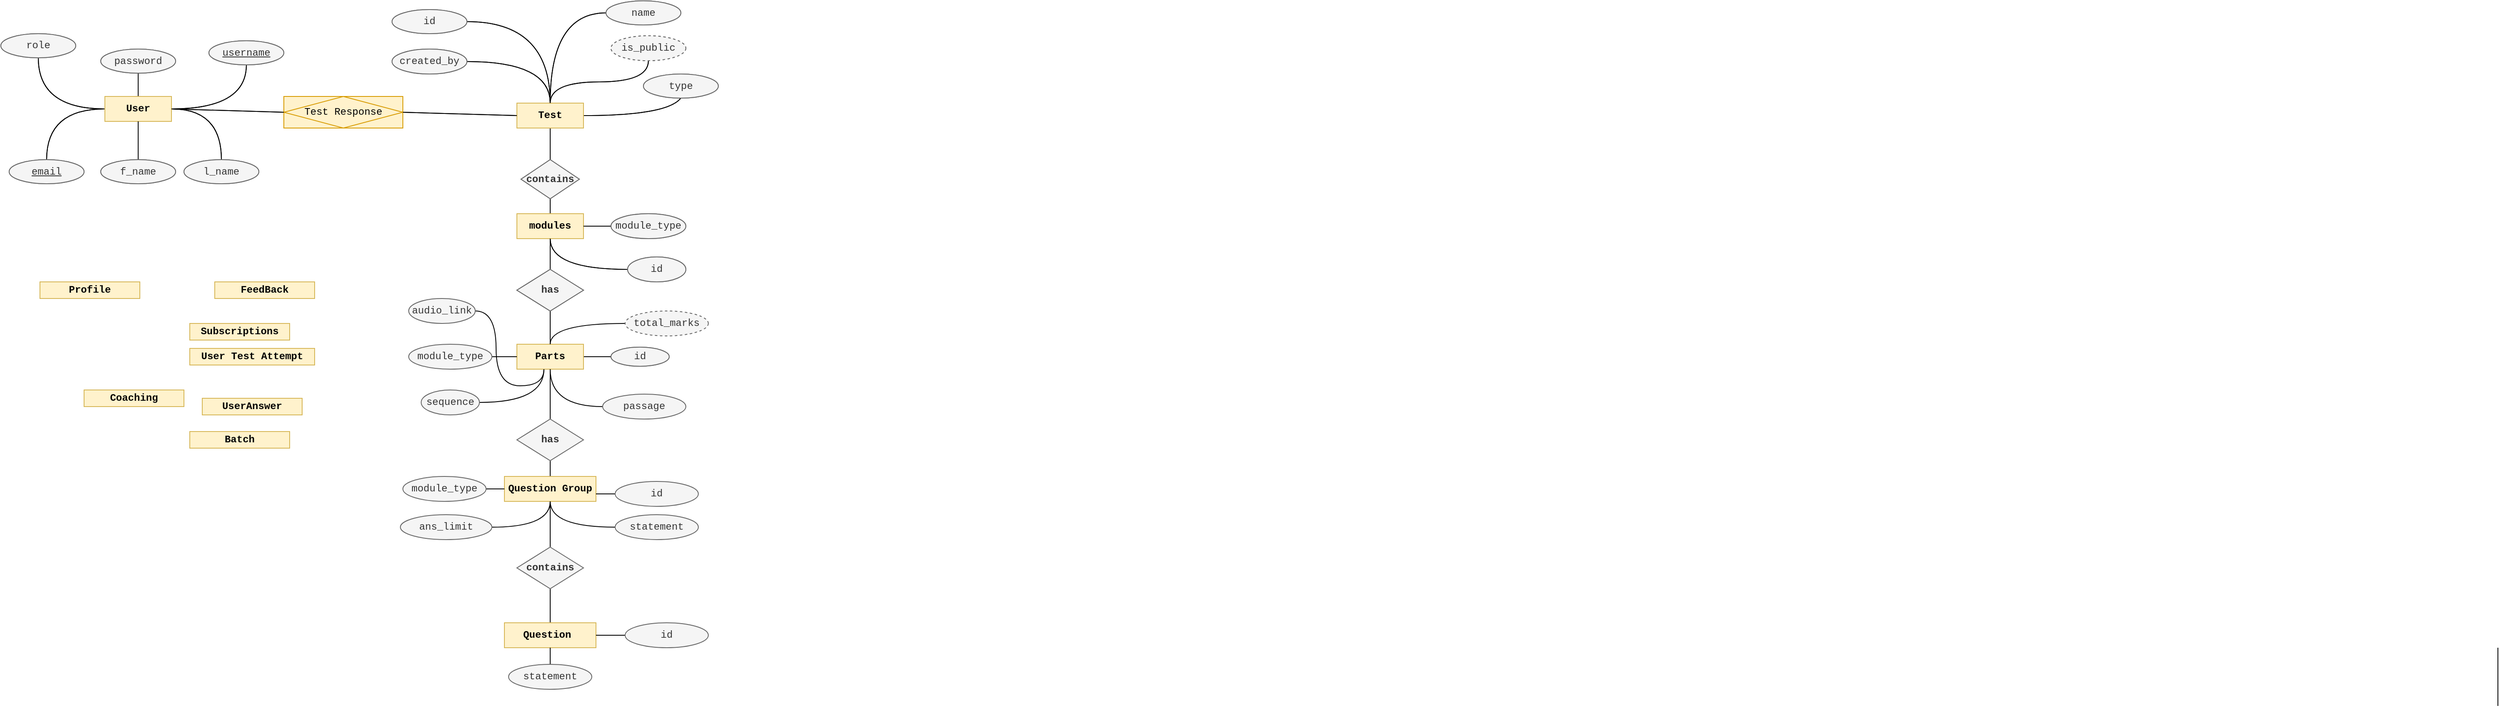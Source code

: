 <mxfile version="24.7.17">
  <diagram name="Page-1" id="eGLWEHnS6auaZB9XrZuT">
    <mxGraphModel dx="943" dy="621" grid="1" gridSize="10" guides="1" tooltips="1" connect="1" arrows="1" fold="1" page="1" pageScale="1" pageWidth="1654" pageHeight="1169" math="0" shadow="0">
      <root>
        <mxCell id="0" />
        <mxCell id="1" parent="0" />
        <mxCell id="Utq8X0_1eFS-AREOxyyB-11" style="edgeStyle=orthogonalEdgeStyle;shape=connector;curved=1;rounded=0;orthogonalLoop=1;jettySize=auto;html=1;strokeColor=default;align=center;verticalAlign=middle;fontFamily=Courier New;fontSize=12;fontColor=default;labelBackgroundColor=default;endArrow=none;endFill=0;" parent="1" source="Utq8X0_1eFS-AREOxyyB-1" target="Utq8X0_1eFS-AREOxyyB-12" edge="1">
          <mxGeometry relative="1" as="geometry">
            <mxPoint x="65" y="278" as="targetPoint" />
          </mxGeometry>
        </mxCell>
        <mxCell id="Utq8X0_1eFS-AREOxyyB-15" style="edgeStyle=orthogonalEdgeStyle;shape=connector;curved=1;rounded=0;orthogonalLoop=1;jettySize=auto;html=1;strokeColor=default;align=center;verticalAlign=middle;fontFamily=Courier New;fontSize=12;fontColor=#333333;fontStyle=1;labelBackgroundColor=default;endArrow=none;endFill=0;entryX=0.5;entryY=1;entryDx=0;entryDy=0;" parent="1" source="Utq8X0_1eFS-AREOxyyB-1" target="Utq8X0_1eFS-AREOxyyB-17" edge="1">
          <mxGeometry relative="1" as="geometry">
            <mxPoint x="175" y="118" as="targetPoint" />
          </mxGeometry>
        </mxCell>
        <mxCell id="Utq8X0_1eFS-AREOxyyB-19" style="edgeStyle=orthogonalEdgeStyle;shape=connector;curved=1;rounded=0;orthogonalLoop=1;jettySize=auto;html=1;strokeColor=default;align=center;verticalAlign=middle;fontFamily=Courier New;fontSize=12;fontColor=#333333;fontStyle=1;labelBackgroundColor=default;endArrow=none;endFill=0;" parent="1" source="Utq8X0_1eFS-AREOxyyB-1" target="Utq8X0_1eFS-AREOxyyB-18" edge="1">
          <mxGeometry relative="1" as="geometry" />
        </mxCell>
        <mxCell id="Utq8X0_1eFS-AREOxyyB-71" style="edgeStyle=orthogonalEdgeStyle;shape=connector;curved=1;rounded=0;orthogonalLoop=1;jettySize=auto;html=1;strokeColor=default;align=center;verticalAlign=middle;fontFamily=Courier New;fontSize=12;fontColor=default;fontStyle=1;labelBackgroundColor=default;endArrow=none;endFill=0;" parent="1" source="Utq8X0_1eFS-AREOxyyB-1" target="Utq8X0_1eFS-AREOxyyB-21" edge="1">
          <mxGeometry relative="1" as="geometry" />
        </mxCell>
        <mxCell id="Utq8X0_1eFS-AREOxyyB-72" style="edgeStyle=orthogonalEdgeStyle;shape=connector;curved=1;rounded=0;orthogonalLoop=1;jettySize=auto;html=1;entryX=0.5;entryY=1;entryDx=0;entryDy=0;strokeColor=default;align=center;verticalAlign=middle;fontFamily=Courier New;fontSize=12;fontColor=default;fontStyle=1;labelBackgroundColor=default;endArrow=none;endFill=0;" parent="1" source="Utq8X0_1eFS-AREOxyyB-1" target="Utq8X0_1eFS-AREOxyyB-14" edge="1">
          <mxGeometry relative="1" as="geometry" />
        </mxCell>
        <mxCell id="Utq8X0_1eFS-AREOxyyB-1" value="User" style="rounded=0;whiteSpace=wrap;html=1;fontFamily=Courier New;fontStyle=1;fontSize=12;fillColor=#fff2cc;strokeColor=#d6b656;align=center;verticalAlign=middle;fontColor=default;" parent="1" vertex="1">
          <mxGeometry x="135" y="187" width="80" height="30" as="geometry" />
        </mxCell>
        <mxCell id="Utq8X0_1eFS-AREOxyyB-32" style="edgeStyle=orthogonalEdgeStyle;shape=connector;curved=1;rounded=0;orthogonalLoop=1;jettySize=auto;html=1;entryX=0.5;entryY=0;entryDx=0;entryDy=0;strokeColor=default;align=center;verticalAlign=middle;fontFamily=Courier New;fontSize=12;fontColor=#333333;fontStyle=1;labelBackgroundColor=default;endArrow=none;endFill=0;" parent="1" source="Utq8X0_1eFS-AREOxyyB-2" target="Utq8X0_1eFS-AREOxyyB-30" edge="1">
          <mxGeometry relative="1" as="geometry" />
        </mxCell>
        <mxCell id="Utq8X0_1eFS-AREOxyyB-70" style="edgeStyle=orthogonalEdgeStyle;shape=connector;curved=1;rounded=0;orthogonalLoop=1;jettySize=auto;html=1;exitX=0.5;exitY=0;exitDx=0;exitDy=0;strokeColor=default;align=center;verticalAlign=middle;fontFamily=Courier New;fontSize=12;fontColor=default;fontStyle=1;labelBackgroundColor=default;endArrow=none;endFill=0;" parent="1" source="Utq8X0_1eFS-AREOxyyB-2" target="Utq8X0_1eFS-AREOxyyB-65" edge="1">
          <mxGeometry relative="1" as="geometry" />
        </mxCell>
        <mxCell id="Utq8X0_1eFS-AREOxyyB-73" style="edgeStyle=orthogonalEdgeStyle;shape=connector;curved=1;rounded=0;orthogonalLoop=1;jettySize=auto;html=1;strokeColor=default;align=center;verticalAlign=middle;fontFamily=Courier New;fontSize=12;fontColor=default;fontStyle=1;labelBackgroundColor=default;endArrow=none;endFill=0;" parent="1" source="Utq8X0_1eFS-AREOxyyB-2" edge="1">
          <mxGeometry relative="1" as="geometry">
            <mxPoint x="830" y="180" as="targetPoint" />
          </mxGeometry>
        </mxCell>
        <mxCell id="Utq8X0_1eFS-AREOxyyB-2" value="Test" style="rounded=0;whiteSpace=wrap;html=1;fontFamily=Courier New;fontStyle=1;fontSize=12;fillColor=#fff2cc;strokeColor=#d6b656;" parent="1" vertex="1">
          <mxGeometry x="630" y="195" width="80" height="30" as="geometry" />
        </mxCell>
        <mxCell id="Utq8X0_1eFS-AREOxyyB-7" style="edgeStyle=orthogonalEdgeStyle;rounded=0;orthogonalLoop=1;jettySize=auto;html=1;endArrow=none;endFill=0;curved=1;fontSize=12;fontFamily=Courier New;" parent="1" source="Utq8X0_1eFS-AREOxyyB-5" target="Utq8X0_1eFS-AREOxyyB-1" edge="1">
          <mxGeometry relative="1" as="geometry" />
        </mxCell>
        <mxCell id="Utq8X0_1eFS-AREOxyyB-5" value="&lt;span style=&quot;font-weight: normal; font-size: 12px;&quot;&gt;f_name&lt;/span&gt;" style="ellipse;whiteSpace=wrap;html=1;fontSize=12;fontFamily=Courier New;fillColor=#f5f5f5;strokeColor=#666666;rounded=0;fontStyle=1;fontColor=#333333;" parent="1" vertex="1">
          <mxGeometry x="130" y="263" width="90" height="29" as="geometry" />
        </mxCell>
        <mxCell id="Utq8X0_1eFS-AREOxyyB-12" value="&lt;span style=&quot;font-weight: normal; font-size: 12px;&quot;&gt;email&lt;/span&gt;" style="ellipse;whiteSpace=wrap;html=1;rounded=0;strokeColor=#666666;align=center;verticalAlign=middle;fontFamily=Courier New;fontSize=12;fontColor=#333333;fontStyle=5;fillColor=#f5f5f5;" parent="1" vertex="1">
          <mxGeometry x="20" y="263" width="90" height="29" as="geometry" />
        </mxCell>
        <mxCell id="Utq8X0_1eFS-AREOxyyB-14" value="username" style="ellipse;whiteSpace=wrap;html=1;rounded=0;strokeColor=#666666;align=center;verticalAlign=middle;fontFamily=Courier New;fontSize=12;fontColor=#333333;fontStyle=4;fillColor=#f5f5f5;" parent="1" vertex="1">
          <mxGeometry x="260" y="120" width="90" height="29" as="geometry" />
        </mxCell>
        <mxCell id="Utq8X0_1eFS-AREOxyyB-17" value="&lt;span style=&quot;font-weight: normal; font-size: 12px;&quot;&gt;password&lt;/span&gt;" style="ellipse;whiteSpace=wrap;html=1;rounded=0;strokeColor=#666666;align=center;verticalAlign=middle;fontFamily=Courier New;fontSize=12;fontColor=#333333;fontStyle=1;fillColor=#f5f5f5;" parent="1" vertex="1">
          <mxGeometry x="130" y="130" width="90" height="29" as="geometry" />
        </mxCell>
        <mxCell id="Utq8X0_1eFS-AREOxyyB-18" value="&lt;span style=&quot;font-weight: normal; font-size: 12px;&quot;&gt;l_name&lt;/span&gt;" style="ellipse;whiteSpace=wrap;html=1;fontSize=12;fontFamily=Courier New;fillColor=#f5f5f5;strokeColor=#666666;rounded=0;fontStyle=1;fontColor=#333333;" parent="1" vertex="1">
          <mxGeometry x="230" y="263" width="90" height="29" as="geometry" />
        </mxCell>
        <mxCell id="Utq8X0_1eFS-AREOxyyB-21" value="role" style="ellipse;whiteSpace=wrap;html=1;rounded=0;strokeColor=#666666;align=center;verticalAlign=middle;fontFamily=Courier New;fontSize=12;fontColor=#333333;fontStyle=0;fillColor=#f5f5f5;" parent="1" vertex="1">
          <mxGeometry x="10" y="111.5" width="90" height="29" as="geometry" />
        </mxCell>
        <mxCell id="Utq8X0_1eFS-AREOxyyB-22" style="edgeStyle=orthogonalEdgeStyle;rounded=0;orthogonalLoop=1;jettySize=auto;html=1;endArrow=none;endFill=0;curved=1;fontSize=12;fontFamily=Courier New;" parent="1" source="Utq8X0_1eFS-AREOxyyB-23" target="Utq8X0_1eFS-AREOxyyB-2" edge="1">
          <mxGeometry relative="1" as="geometry">
            <mxPoint x="600" y="19" as="targetPoint" />
            <mxPoint x="600" y="119" as="sourcePoint" />
          </mxGeometry>
        </mxCell>
        <mxCell id="Utq8X0_1eFS-AREOxyyB-23" value="&lt;span style=&quot;font-weight: normal; font-size: 12px;&quot;&gt;id&lt;/span&gt;" style="ellipse;whiteSpace=wrap;html=1;fontSize=12;fontFamily=Courier New;fillColor=#f5f5f5;strokeColor=#666666;rounded=0;fontStyle=1;fontColor=#333333;" parent="1" vertex="1">
          <mxGeometry x="480" y="82.5" width="90" height="29" as="geometry" />
        </mxCell>
        <mxCell id="Utq8X0_1eFS-AREOxyyB-26" style="edgeStyle=orthogonalEdgeStyle;shape=connector;curved=1;rounded=0;orthogonalLoop=1;jettySize=auto;html=1;strokeColor=default;align=center;verticalAlign=middle;fontFamily=Courier New;fontSize=12;fontColor=#333333;fontStyle=1;labelBackgroundColor=default;endArrow=none;endFill=0;" parent="1" source="Utq8X0_1eFS-AREOxyyB-24" target="Utq8X0_1eFS-AREOxyyB-2" edge="1">
          <mxGeometry relative="1" as="geometry">
            <mxPoint x="733" y="134" as="sourcePoint" />
          </mxGeometry>
        </mxCell>
        <mxCell id="Utq8X0_1eFS-AREOxyyB-24" value="&lt;span style=&quot;font-weight: normal; font-size: 12px;&quot;&gt;name&lt;/span&gt;" style="ellipse;whiteSpace=wrap;html=1;fontSize=12;fontFamily=Courier New;fillColor=#f5f5f5;strokeColor=#666666;rounded=0;fontStyle=1;fontColor=#333333;" parent="1" vertex="1">
          <mxGeometry x="737" y="72" width="90" height="29" as="geometry" />
        </mxCell>
        <mxCell id="Utq8X0_1eFS-AREOxyyB-45" style="edgeStyle=orthogonalEdgeStyle;shape=connector;curved=1;rounded=0;orthogonalLoop=1;jettySize=auto;html=1;strokeColor=default;align=center;verticalAlign=middle;fontFamily=Courier New;fontSize=12;fontColor=#333333;fontStyle=1;labelBackgroundColor=default;endArrow=none;endFill=0;" parent="1" source="Utq8X0_1eFS-AREOxyyB-30" target="Utq8X0_1eFS-AREOxyyB-33" edge="1">
          <mxGeometry relative="1" as="geometry" />
        </mxCell>
        <mxCell id="Utq8X0_1eFS-AREOxyyB-30" value="contains" style="rhombus;whiteSpace=wrap;html=1;rounded=0;strokeColor=#666666;align=center;verticalAlign=middle;fontFamily=Courier New;fontSize=12;fontColor=#333333;fontStyle=1;fillColor=#f5f5f5;" parent="1" vertex="1">
          <mxGeometry x="635" y="263" width="70" height="47" as="geometry" />
        </mxCell>
        <mxCell id="Utq8X0_1eFS-AREOxyyB-55" style="edgeStyle=orthogonalEdgeStyle;shape=connector;curved=1;rounded=0;orthogonalLoop=1;jettySize=auto;html=1;strokeColor=default;align=center;verticalAlign=middle;fontFamily=Courier New;fontSize=12;fontColor=#333333;fontStyle=1;labelBackgroundColor=default;endArrow=none;endFill=0;" parent="1" source="Utq8X0_1eFS-AREOxyyB-33" target="Utq8X0_1eFS-AREOxyyB-56" edge="1">
          <mxGeometry relative="1" as="geometry">
            <mxPoint x="673" y="395" as="targetPoint" />
          </mxGeometry>
        </mxCell>
        <mxCell id="Utq8X0_1eFS-AREOxyyB-33" value="Section" style="rounded=0;whiteSpace=wrap;html=1;fontFamily=Courier New;fontStyle=1;fontSize=12;fillColor=#fff2cc;strokeColor=#d6b656;" parent="1" vertex="1">
          <mxGeometry x="630" y="328" width="80" height="30" as="geometry" />
        </mxCell>
        <mxCell id="Utq8X0_1eFS-AREOxyyB-68" style="edgeStyle=orthogonalEdgeStyle;shape=connector;curved=1;rounded=0;orthogonalLoop=1;jettySize=auto;html=1;strokeColor=default;align=center;verticalAlign=middle;fontFamily=Courier New;fontSize=12;fontColor=#333333;fontStyle=1;labelBackgroundColor=default;endArrow=none;endFill=0;" parent="1" source="Utq8X0_1eFS-AREOxyyB-34" target="vWDLrot7ofiVmxJfl27Q-30" edge="1">
          <mxGeometry relative="1" as="geometry" />
        </mxCell>
        <mxCell id="Utq8X0_1eFS-AREOxyyB-34" value="Parts" style="rounded=0;whiteSpace=wrap;html=1;fontFamily=Courier New;fontStyle=1;fontSize=12;fillColor=#fff2cc;strokeColor=#d6b656;" parent="1" vertex="1">
          <mxGeometry x="630" y="485" width="80" height="30" as="geometry" />
        </mxCell>
        <mxCell id="Utq8X0_1eFS-AREOxyyB-35" value="User Test Attempt" style="rounded=0;whiteSpace=wrap;html=1;fontFamily=Courier New;fontStyle=1;fontSize=12;fillColor=#fff2cc;strokeColor=#d6b656;" parent="1" vertex="1">
          <mxGeometry x="237" y="490" width="150" height="20" as="geometry" />
        </mxCell>
        <mxCell id="Utq8X0_1eFS-AREOxyyB-36" value="&lt;p style=&quot;font-size: 12px;&quot;&gt;&lt;strong style=&quot;font-size: 12px;&quot;&gt;UserAnswer&lt;/strong&gt;&lt;/p&gt;" style="rounded=0;whiteSpace=wrap;html=1;fontFamily=Courier New;fontStyle=1;fontSize=12;fillColor=#fff2cc;strokeColor=#d6b656;" parent="1" vertex="1">
          <mxGeometry x="252" y="550" width="120" height="20" as="geometry" />
        </mxCell>
        <mxCell id="Utq8X0_1eFS-AREOxyyB-37" value="&lt;p style=&quot;font-size: 12px;&quot;&gt;&lt;strong style=&quot;font-size: 12px;&quot;&gt;Profile&lt;/strong&gt;&lt;/p&gt;" style="rounded=0;whiteSpace=wrap;html=1;fontFamily=Courier New;fontStyle=1;fontSize=12;fillColor=#fff2cc;strokeColor=#d6b656;" parent="1" vertex="1">
          <mxGeometry x="57" y="410" width="120" height="20" as="geometry" />
        </mxCell>
        <mxCell id="Utq8X0_1eFS-AREOxyyB-38" value="&lt;p style=&quot;font-size: 12px;&quot;&gt;&lt;strong style=&quot;font-size: 12px;&quot;&gt;FeedBack&lt;/strong&gt;&lt;/p&gt;" style="rounded=0;whiteSpace=wrap;html=1;fontFamily=Courier New;fontStyle=1;fontSize=12;fillColor=#fff2cc;strokeColor=#d6b656;" parent="1" vertex="1">
          <mxGeometry x="267" y="410" width="120" height="20" as="geometry" />
        </mxCell>
        <mxCell id="Utq8X0_1eFS-AREOxyyB-41" value="&lt;p style=&quot;font-size: 12px;&quot;&gt;Batch&lt;/p&gt;" style="rounded=0;whiteSpace=wrap;html=1;fontFamily=Courier New;fontStyle=1;fontSize=12;fillColor=#fff2cc;strokeColor=#d6b656;" parent="1" vertex="1">
          <mxGeometry x="237" y="590" width="120" height="20" as="geometry" />
        </mxCell>
        <mxCell id="Utq8X0_1eFS-AREOxyyB-42" value="&lt;p style=&quot;font-size: 12px;&quot;&gt;Coaching&lt;/p&gt;" style="rounded=0;whiteSpace=wrap;html=1;fontFamily=Courier New;fontStyle=1;fontSize=12;fillColor=#fff2cc;strokeColor=#d6b656;" parent="1" vertex="1">
          <mxGeometry x="110" y="540" width="120" height="20" as="geometry" />
        </mxCell>
        <mxCell id="Utq8X0_1eFS-AREOxyyB-43" value="&lt;p style=&quot;font-size: 12px;&quot;&gt;Subscriptions&lt;/p&gt;" style="rounded=0;whiteSpace=wrap;html=1;fontFamily=Courier New;fontStyle=1;fontSize=12;fillColor=#fff2cc;strokeColor=#d6b656;" parent="1" vertex="1">
          <mxGeometry x="237" y="460" width="120" height="20" as="geometry" />
        </mxCell>
        <mxCell id="vWDLrot7ofiVmxJfl27Q-22" style="edgeStyle=orthogonalEdgeStyle;shape=connector;curved=1;rounded=0;orthogonalLoop=1;jettySize=auto;html=1;entryX=0.5;entryY=0;entryDx=0;entryDy=0;strokeColor=default;align=center;verticalAlign=middle;fontFamily=Courier New;fontSize=12;fontColor=#333333;fontStyle=1;labelBackgroundColor=default;endArrow=none;endFill=0;" parent="1" edge="1">
          <mxGeometry relative="1" as="geometry">
            <mxPoint x="3010" y="850" as="sourcePoint" />
            <mxPoint x="3010" y="920" as="targetPoint" />
          </mxGeometry>
        </mxCell>
        <mxCell id="Utq8X0_1eFS-AREOxyyB-47" style="edgeStyle=orthogonalEdgeStyle;rounded=0;orthogonalLoop=1;jettySize=auto;html=1;endArrow=none;endFill=0;curved=1;fontSize=12;entryX=0.5;entryY=1;entryDx=0;entryDy=0;fontFamily=Courier New;" parent="1" source="Utq8X0_1eFS-AREOxyyB-48" target="Utq8X0_1eFS-AREOxyyB-33" edge="1">
          <mxGeometry relative="1" as="geometry">
            <mxPoint x="753" y="353" as="targetPoint" />
            <mxPoint x="673" y="288" as="sourcePoint" />
          </mxGeometry>
        </mxCell>
        <mxCell id="Utq8X0_1eFS-AREOxyyB-48" value="&lt;span style=&quot;font-weight: normal; font-size: 12px;&quot;&gt;id&lt;/span&gt;" style="ellipse;whiteSpace=wrap;html=1;fontSize=12;fontFamily=Courier New;fillColor=#f5f5f5;strokeColor=#666666;rounded=0;fontStyle=1;fontColor=#333333;" parent="1" vertex="1">
          <mxGeometry x="763" y="380" width="70" height="30" as="geometry" />
        </mxCell>
        <mxCell id="Utq8X0_1eFS-AREOxyyB-52" style="edgeStyle=orthogonalEdgeStyle;shape=connector;curved=1;rounded=0;orthogonalLoop=1;jettySize=auto;html=1;strokeColor=default;align=center;verticalAlign=middle;fontFamily=Courier New;fontSize=12;fontColor=#333333;fontStyle=1;labelBackgroundColor=default;endArrow=none;endFill=0;" parent="1" source="Utq8X0_1eFS-AREOxyyB-50" target="Utq8X0_1eFS-AREOxyyB-33" edge="1">
          <mxGeometry relative="1" as="geometry" />
        </mxCell>
        <mxCell id="Utq8X0_1eFS-AREOxyyB-50" value="&lt;span style=&quot;font-weight: 400; font-size: 12px;&quot;&gt;module_type&lt;/span&gt;" style="ellipse;whiteSpace=wrap;html=1;fontSize=12;fontFamily=Courier New;fillColor=#f5f5f5;strokeColor=#666666;rounded=0;fontStyle=1;fontColor=#333333;" parent="1" vertex="1">
          <mxGeometry x="743" y="328" width="90" height="30" as="geometry" />
        </mxCell>
        <mxCell id="Utq8X0_1eFS-AREOxyyB-57" style="edgeStyle=orthogonalEdgeStyle;shape=connector;curved=1;rounded=0;orthogonalLoop=1;jettySize=auto;html=1;strokeColor=default;align=center;verticalAlign=middle;fontFamily=Courier New;fontSize=12;fontColor=#333333;fontStyle=1;labelBackgroundColor=default;endArrow=none;endFill=0;" parent="1" source="Utq8X0_1eFS-AREOxyyB-56" target="Utq8X0_1eFS-AREOxyyB-34" edge="1">
          <mxGeometry relative="1" as="geometry" />
        </mxCell>
        <mxCell id="Utq8X0_1eFS-AREOxyyB-56" value="has" style="rhombus;whiteSpace=wrap;html=1;rounded=0;strokeColor=#666666;align=center;verticalAlign=middle;fontFamily=Courier New;fontSize=12;fontColor=#333333;fontStyle=1;fillColor=#f5f5f5;" parent="1" vertex="1">
          <mxGeometry x="630" y="395" width="80" height="50" as="geometry" />
        </mxCell>
        <mxCell id="Utq8X0_1eFS-AREOxyyB-58" style="edgeStyle=orthogonalEdgeStyle;rounded=0;orthogonalLoop=1;jettySize=auto;html=1;endArrow=none;endFill=0;curved=1;fontSize=12;entryX=0.406;entryY=1;entryDx=0;entryDy=0;entryPerimeter=0;fontFamily=Courier New;" parent="1" source="Utq8X0_1eFS-AREOxyyB-59" target="Utq8X0_1eFS-AREOxyyB-34" edge="1">
          <mxGeometry relative="1" as="geometry">
            <mxPoint x="583" y="510" as="targetPoint" />
            <mxPoint x="583" y="453" as="sourcePoint" />
          </mxGeometry>
        </mxCell>
        <mxCell id="vWDLrot7ofiVmxJfl27Q-30" value="&lt;span style=&quot;font-weight: 400; font-size: 12px;&quot;&gt;time&lt;/span&gt;" style="ellipse;whiteSpace=wrap;html=1;fontSize=12;fontFamily=Courier New;fillColor=#f5f5f5;strokeColor=#666666;rounded=0;fontStyle=1;fontColor=#333333;" parent="1" vertex="1">
          <mxGeometry x="743" y="488.5" width="70" height="23" as="geometry" />
        </mxCell>
        <mxCell id="Utq8X0_1eFS-AREOxyyB-59" value="&lt;span style=&quot;font-weight: normal; font-size: 12px;&quot;&gt;audio_link&lt;/span&gt;" style="ellipse;whiteSpace=wrap;html=1;fontSize=12;fontFamily=Courier New;fillColor=#f5f5f5;strokeColor=#666666;rounded=0;fontStyle=1;fontColor=#333333;" parent="1" vertex="1">
          <mxGeometry x="500" y="430" width="80" height="30" as="geometry" />
        </mxCell>
        <mxCell id="Utq8X0_1eFS-AREOxyyB-63" style="edgeStyle=orthogonalEdgeStyle;shape=connector;curved=1;rounded=0;orthogonalLoop=1;jettySize=auto;html=1;exitX=1;exitY=0.5;exitDx=0;exitDy=0;strokeColor=default;align=center;verticalAlign=middle;fontFamily=Courier New;fontSize=12;fontColor=#333333;fontStyle=1;labelBackgroundColor=default;endArrow=none;endFill=0;" parent="1" source="Utq8X0_1eFS-AREOxyyB-62" target="Utq8X0_1eFS-AREOxyyB-2" edge="1">
          <mxGeometry relative="1" as="geometry" />
        </mxCell>
        <mxCell id="Utq8X0_1eFS-AREOxyyB-62" value="&lt;span style=&quot;font-weight: 400; font-size: 12px;&quot;&gt;created_by&lt;/span&gt;" style="ellipse;whiteSpace=wrap;html=1;fontSize=12;fontFamily=Courier New;fillColor=#f5f5f5;strokeColor=#666666;rounded=0;fontStyle=1;fontColor=#333333;" parent="1" vertex="1">
          <mxGeometry x="480" y="130" width="90" height="30" as="geometry" />
        </mxCell>
        <mxCell id="Utq8X0_1eFS-AREOxyyB-65" value="&lt;span style=&quot;font-weight: 400; font-size: 12px;&quot;&gt;is_public&lt;/span&gt;" style="ellipse;whiteSpace=wrap;html=1;fontSize=12;fontFamily=Courier New;fillColor=#f5f5f5;strokeColor=#666666;rounded=0;fontStyle=1;fontColor=#333333;dashed=1;" parent="1" vertex="1">
          <mxGeometry x="743" y="114" width="90" height="30" as="geometry" />
        </mxCell>
        <mxCell id="vWDLrot7ofiVmxJfl27Q-38" value="Test Response" style="shape=associativeEntity;whiteSpace=wrap;html=1;align=center;fillColor=#FFF2CC;strokeColor=#d79b00;fontFamily=Courier New;fontSize=12;" parent="1" vertex="1">
          <mxGeometry x="350" y="187" width="143" height="38" as="geometry" />
        </mxCell>
        <mxCell id="vWDLrot7ofiVmxJfl27Q-43" value="" style="endArrow=none;html=1;rounded=0;exitX=1;exitY=0.5;exitDx=0;exitDy=0;entryX=0;entryY=0.5;entryDx=0;entryDy=0;fontFamily=Courier New;fontSize=12;" parent="1" source="Utq8X0_1eFS-AREOxyyB-1" target="vWDLrot7ofiVmxJfl27Q-38" edge="1">
          <mxGeometry width="50" height="50" relative="1" as="geometry">
            <mxPoint x="435" y="314" as="sourcePoint" />
            <mxPoint x="485" y="264" as="targetPoint" />
          </mxGeometry>
        </mxCell>
        <mxCell id="vWDLrot7ofiVmxJfl27Q-44" value="" style="endArrow=none;html=1;rounded=0;exitX=1;exitY=0.5;exitDx=0;exitDy=0;entryX=0;entryY=0.5;entryDx=0;entryDy=0;fontFamily=Courier New;fontSize=12;" parent="1" source="vWDLrot7ofiVmxJfl27Q-38" target="Utq8X0_1eFS-AREOxyyB-2" edge="1">
          <mxGeometry width="50" height="50" relative="1" as="geometry">
            <mxPoint x="250" y="204" as="sourcePoint" />
            <mxPoint x="399" y="204" as="targetPoint" />
          </mxGeometry>
        </mxCell>
        <mxCell id="Utq8X0_1eFS-AREOxyyB-74" value="&lt;span style=&quot;font-weight: normal; font-size: 12px;&quot;&gt;type&lt;/span&gt;" style="ellipse;whiteSpace=wrap;html=1;fontSize=12;fontFamily=Courier New;fillColor=#f5f5f5;strokeColor=#666666;rounded=0;fontStyle=1;fontColor=#333333;" parent="1" vertex="1">
          <mxGeometry x="782" y="160" width="90" height="29" as="geometry" />
        </mxCell>
        <mxCell id="fitM7sjZ6Bzz7355s7x--1" style="edgeStyle=orthogonalEdgeStyle;shape=connector;curved=1;rounded=0;orthogonalLoop=1;jettySize=auto;html=1;strokeColor=default;align=center;verticalAlign=middle;fontFamily=Courier New;fontSize=12;fontColor=default;labelBackgroundColor=default;endArrow=none;endFill=0;" parent="1" source="fitM7sjZ6Bzz7355s7x--6" target="fitM7sjZ6Bzz7355s7x--13" edge="1">
          <mxGeometry relative="1" as="geometry">
            <mxPoint x="65" y="278" as="targetPoint" />
          </mxGeometry>
        </mxCell>
        <mxCell id="fitM7sjZ6Bzz7355s7x--2" style="edgeStyle=orthogonalEdgeStyle;shape=connector;curved=1;rounded=0;orthogonalLoop=1;jettySize=auto;html=1;strokeColor=default;align=center;verticalAlign=middle;fontFamily=Courier New;fontSize=12;fontColor=#333333;fontStyle=1;labelBackgroundColor=default;endArrow=none;endFill=0;entryX=0.5;entryY=1;entryDx=0;entryDy=0;" parent="1" source="fitM7sjZ6Bzz7355s7x--6" target="fitM7sjZ6Bzz7355s7x--15" edge="1">
          <mxGeometry relative="1" as="geometry">
            <mxPoint x="175" y="118" as="targetPoint" />
          </mxGeometry>
        </mxCell>
        <mxCell id="fitM7sjZ6Bzz7355s7x--3" style="edgeStyle=orthogonalEdgeStyle;shape=connector;curved=1;rounded=0;orthogonalLoop=1;jettySize=auto;html=1;strokeColor=default;align=center;verticalAlign=middle;fontFamily=Courier New;fontSize=12;fontColor=#333333;fontStyle=1;labelBackgroundColor=default;endArrow=none;endFill=0;" parent="1" source="fitM7sjZ6Bzz7355s7x--6" target="fitM7sjZ6Bzz7355s7x--16" edge="1">
          <mxGeometry relative="1" as="geometry" />
        </mxCell>
        <mxCell id="fitM7sjZ6Bzz7355s7x--4" style="edgeStyle=orthogonalEdgeStyle;shape=connector;curved=1;rounded=0;orthogonalLoop=1;jettySize=auto;html=1;strokeColor=default;align=center;verticalAlign=middle;fontFamily=Courier New;fontSize=12;fontColor=default;fontStyle=1;labelBackgroundColor=default;endArrow=none;endFill=0;" parent="1" source="fitM7sjZ6Bzz7355s7x--6" target="fitM7sjZ6Bzz7355s7x--17" edge="1">
          <mxGeometry relative="1" as="geometry" />
        </mxCell>
        <mxCell id="fitM7sjZ6Bzz7355s7x--5" style="edgeStyle=orthogonalEdgeStyle;shape=connector;curved=1;rounded=0;orthogonalLoop=1;jettySize=auto;html=1;entryX=0.5;entryY=1;entryDx=0;entryDy=0;strokeColor=default;align=center;verticalAlign=middle;fontFamily=Courier New;fontSize=12;fontColor=default;fontStyle=1;labelBackgroundColor=default;endArrow=none;endFill=0;" parent="1" source="fitM7sjZ6Bzz7355s7x--6" target="fitM7sjZ6Bzz7355s7x--14" edge="1">
          <mxGeometry relative="1" as="geometry" />
        </mxCell>
        <mxCell id="fitM7sjZ6Bzz7355s7x--6" value="User" style="rounded=0;whiteSpace=wrap;html=1;fontFamily=Courier New;fontStyle=1;fontSize=12;fillColor=#fff2cc;strokeColor=#d6b656;align=center;verticalAlign=middle;fontColor=default;" parent="1" vertex="1">
          <mxGeometry x="135" y="187" width="80" height="30" as="geometry" />
        </mxCell>
        <mxCell id="fitM7sjZ6Bzz7355s7x--7" style="edgeStyle=orthogonalEdgeStyle;shape=connector;curved=1;rounded=0;orthogonalLoop=1;jettySize=auto;html=1;entryX=0.5;entryY=0;entryDx=0;entryDy=0;strokeColor=default;align=center;verticalAlign=middle;fontFamily=Courier New;fontSize=12;fontColor=#333333;fontStyle=1;labelBackgroundColor=default;endArrow=none;endFill=0;" parent="1" source="fitM7sjZ6Bzz7355s7x--10" target="fitM7sjZ6Bzz7355s7x--23" edge="1">
          <mxGeometry relative="1" as="geometry" />
        </mxCell>
        <mxCell id="fitM7sjZ6Bzz7355s7x--8" style="edgeStyle=orthogonalEdgeStyle;shape=connector;curved=1;rounded=0;orthogonalLoop=1;jettySize=auto;html=1;exitX=0.5;exitY=0;exitDx=0;exitDy=0;strokeColor=default;align=center;verticalAlign=middle;fontFamily=Courier New;fontSize=12;fontColor=default;fontStyle=1;labelBackgroundColor=default;endArrow=none;endFill=0;" parent="1" source="fitM7sjZ6Bzz7355s7x--10" target="fitM7sjZ6Bzz7355s7x--47" edge="1">
          <mxGeometry relative="1" as="geometry" />
        </mxCell>
        <mxCell id="fitM7sjZ6Bzz7355s7x--9" style="edgeStyle=orthogonalEdgeStyle;shape=connector;curved=1;rounded=0;orthogonalLoop=1;jettySize=auto;html=1;strokeColor=default;align=center;verticalAlign=middle;fontFamily=Courier New;fontSize=12;fontColor=default;fontStyle=1;labelBackgroundColor=default;endArrow=none;endFill=0;" parent="1" source="fitM7sjZ6Bzz7355s7x--10" edge="1">
          <mxGeometry relative="1" as="geometry">
            <mxPoint x="830" y="180" as="targetPoint" />
          </mxGeometry>
        </mxCell>
        <mxCell id="fitM7sjZ6Bzz7355s7x--10" value="Test" style="rounded=0;whiteSpace=wrap;html=1;fontFamily=Courier New;fontStyle=1;fontSize=12;fillColor=#fff2cc;strokeColor=#d6b656;" parent="1" vertex="1">
          <mxGeometry x="630" y="195" width="80" height="30" as="geometry" />
        </mxCell>
        <mxCell id="fitM7sjZ6Bzz7355s7x--11" style="edgeStyle=orthogonalEdgeStyle;rounded=0;orthogonalLoop=1;jettySize=auto;html=1;endArrow=none;endFill=0;curved=1;fontSize=12;fontFamily=Courier New;" parent="1" source="fitM7sjZ6Bzz7355s7x--12" target="fitM7sjZ6Bzz7355s7x--6" edge="1">
          <mxGeometry relative="1" as="geometry" />
        </mxCell>
        <mxCell id="fitM7sjZ6Bzz7355s7x--12" value="&lt;span style=&quot;font-weight: normal; font-size: 12px;&quot;&gt;f_name&lt;/span&gt;" style="ellipse;whiteSpace=wrap;html=1;fontSize=12;fontFamily=Courier New;fillColor=#f5f5f5;strokeColor=#666666;rounded=0;fontStyle=1;fontColor=#333333;" parent="1" vertex="1">
          <mxGeometry x="130" y="263" width="90" height="29" as="geometry" />
        </mxCell>
        <mxCell id="fitM7sjZ6Bzz7355s7x--13" value="&lt;span style=&quot;font-weight: normal; font-size: 12px;&quot;&gt;email&lt;/span&gt;" style="ellipse;whiteSpace=wrap;html=1;rounded=0;strokeColor=#666666;align=center;verticalAlign=middle;fontFamily=Courier New;fontSize=12;fontColor=#333333;fontStyle=5;fillColor=#f5f5f5;" parent="1" vertex="1">
          <mxGeometry x="20" y="263" width="90" height="29" as="geometry" />
        </mxCell>
        <mxCell id="fitM7sjZ6Bzz7355s7x--14" value="username" style="ellipse;whiteSpace=wrap;html=1;rounded=0;strokeColor=#666666;align=center;verticalAlign=middle;fontFamily=Courier New;fontSize=12;fontColor=#333333;fontStyle=4;fillColor=#f5f5f5;" parent="1" vertex="1">
          <mxGeometry x="260" y="120" width="90" height="29" as="geometry" />
        </mxCell>
        <mxCell id="fitM7sjZ6Bzz7355s7x--15" value="&lt;span style=&quot;font-weight: normal; font-size: 12px;&quot;&gt;password&lt;/span&gt;" style="ellipse;whiteSpace=wrap;html=1;rounded=0;strokeColor=#666666;align=center;verticalAlign=middle;fontFamily=Courier New;fontSize=12;fontColor=#333333;fontStyle=1;fillColor=#f5f5f5;" parent="1" vertex="1">
          <mxGeometry x="130" y="130" width="90" height="29" as="geometry" />
        </mxCell>
        <mxCell id="fitM7sjZ6Bzz7355s7x--16" value="&lt;span style=&quot;font-weight: normal; font-size: 12px;&quot;&gt;l_name&lt;/span&gt;" style="ellipse;whiteSpace=wrap;html=1;fontSize=12;fontFamily=Courier New;fillColor=#f5f5f5;strokeColor=#666666;rounded=0;fontStyle=1;fontColor=#333333;" parent="1" vertex="1">
          <mxGeometry x="230" y="263" width="90" height="29" as="geometry" />
        </mxCell>
        <mxCell id="fitM7sjZ6Bzz7355s7x--17" value="role" style="ellipse;whiteSpace=wrap;html=1;rounded=0;strokeColor=#666666;align=center;verticalAlign=middle;fontFamily=Courier New;fontSize=12;fontColor=#333333;fontStyle=0;fillColor=#f5f5f5;" parent="1" vertex="1">
          <mxGeometry x="10" y="111.5" width="90" height="29" as="geometry" />
        </mxCell>
        <mxCell id="fitM7sjZ6Bzz7355s7x--18" style="edgeStyle=orthogonalEdgeStyle;rounded=0;orthogonalLoop=1;jettySize=auto;html=1;endArrow=none;endFill=0;curved=1;fontSize=12;fontFamily=Courier New;" parent="1" source="fitM7sjZ6Bzz7355s7x--19" target="fitM7sjZ6Bzz7355s7x--10" edge="1">
          <mxGeometry relative="1" as="geometry">
            <mxPoint x="600" y="19" as="targetPoint" />
            <mxPoint x="600" y="119" as="sourcePoint" />
          </mxGeometry>
        </mxCell>
        <mxCell id="fitM7sjZ6Bzz7355s7x--19" value="&lt;span style=&quot;font-weight: normal; font-size: 12px;&quot;&gt;id&lt;/span&gt;" style="ellipse;whiteSpace=wrap;html=1;fontSize=12;fontFamily=Courier New;fillColor=#f5f5f5;strokeColor=#666666;rounded=0;fontStyle=1;fontColor=#333333;" parent="1" vertex="1">
          <mxGeometry x="480" y="82.5" width="90" height="29" as="geometry" />
        </mxCell>
        <mxCell id="fitM7sjZ6Bzz7355s7x--20" style="edgeStyle=orthogonalEdgeStyle;shape=connector;curved=1;rounded=0;orthogonalLoop=1;jettySize=auto;html=1;strokeColor=default;align=center;verticalAlign=middle;fontFamily=Courier New;fontSize=12;fontColor=#333333;fontStyle=1;labelBackgroundColor=default;endArrow=none;endFill=0;" parent="1" source="fitM7sjZ6Bzz7355s7x--21" target="fitM7sjZ6Bzz7355s7x--10" edge="1">
          <mxGeometry relative="1" as="geometry">
            <mxPoint x="733" y="134" as="sourcePoint" />
          </mxGeometry>
        </mxCell>
        <mxCell id="fitM7sjZ6Bzz7355s7x--21" value="&lt;span style=&quot;font-weight: normal; font-size: 12px;&quot;&gt;name&lt;/span&gt;" style="ellipse;whiteSpace=wrap;html=1;fontSize=12;fontFamily=Courier New;fillColor=#f5f5f5;strokeColor=#666666;rounded=0;fontStyle=1;fontColor=#333333;" parent="1" vertex="1">
          <mxGeometry x="737" y="72" width="90" height="29" as="geometry" />
        </mxCell>
        <mxCell id="fitM7sjZ6Bzz7355s7x--22" style="edgeStyle=orthogonalEdgeStyle;shape=connector;curved=1;rounded=0;orthogonalLoop=1;jettySize=auto;html=1;strokeColor=default;align=center;verticalAlign=middle;fontFamily=Courier New;fontSize=12;fontColor=#333333;fontStyle=1;labelBackgroundColor=default;endArrow=none;endFill=0;" parent="1" source="fitM7sjZ6Bzz7355s7x--23" target="fitM7sjZ6Bzz7355s7x--25" edge="1">
          <mxGeometry relative="1" as="geometry" />
        </mxCell>
        <mxCell id="fitM7sjZ6Bzz7355s7x--23" value="contains" style="rhombus;whiteSpace=wrap;html=1;rounded=0;strokeColor=#666666;align=center;verticalAlign=middle;fontFamily=Courier New;fontSize=12;fontColor=#333333;fontStyle=1;fillColor=#f5f5f5;" parent="1" vertex="1">
          <mxGeometry x="635" y="263" width="70" height="47" as="geometry" />
        </mxCell>
        <mxCell id="fitM7sjZ6Bzz7355s7x--24" style="edgeStyle=orthogonalEdgeStyle;shape=connector;curved=1;rounded=0;orthogonalLoop=1;jettySize=auto;html=1;strokeColor=default;align=center;verticalAlign=middle;fontFamily=Courier New;fontSize=12;fontColor=#333333;fontStyle=1;labelBackgroundColor=default;endArrow=none;endFill=0;" parent="1" source="fitM7sjZ6Bzz7355s7x--25" target="fitM7sjZ6Bzz7355s7x--41" edge="1">
          <mxGeometry relative="1" as="geometry">
            <mxPoint x="673" y="395" as="targetPoint" />
          </mxGeometry>
        </mxCell>
        <mxCell id="fitM7sjZ6Bzz7355s7x--25" value="modules" style="rounded=0;whiteSpace=wrap;html=1;fontFamily=Courier New;fontStyle=1;fontSize=12;fillColor=#fff2cc;strokeColor=#d6b656;" parent="1" vertex="1">
          <mxGeometry x="630" y="328" width="80" height="30" as="geometry" />
        </mxCell>
        <mxCell id="fitM7sjZ6Bzz7355s7x--26" style="edgeStyle=orthogonalEdgeStyle;shape=connector;curved=1;rounded=0;orthogonalLoop=1;jettySize=auto;html=1;strokeColor=default;align=center;verticalAlign=middle;fontFamily=Courier New;fontSize=12;fontColor=#333333;fontStyle=1;labelBackgroundColor=default;endArrow=none;endFill=0;" parent="1" source="fitM7sjZ6Bzz7355s7x--27" target="fitM7sjZ6Bzz7355s7x--43" edge="1">
          <mxGeometry relative="1" as="geometry" />
        </mxCell>
        <mxCell id="fitM7sjZ6Bzz7355s7x--27" value="Parts" style="rounded=0;whiteSpace=wrap;html=1;fontFamily=Courier New;fontStyle=1;fontSize=12;fillColor=#fff2cc;strokeColor=#d6b656;" parent="1" vertex="1">
          <mxGeometry x="630" y="485" width="80" height="30" as="geometry" />
        </mxCell>
        <mxCell id="fitM7sjZ6Bzz7355s7x--28" value="User Test Attempt" style="rounded=0;whiteSpace=wrap;html=1;fontFamily=Courier New;fontStyle=1;fontSize=12;fillColor=#fff2cc;strokeColor=#d6b656;" parent="1" vertex="1">
          <mxGeometry x="237" y="490" width="150" height="20" as="geometry" />
        </mxCell>
        <mxCell id="fitM7sjZ6Bzz7355s7x--29" value="&lt;p style=&quot;font-size: 12px;&quot;&gt;&lt;strong style=&quot;font-size: 12px;&quot;&gt;UserAnswer&lt;/strong&gt;&lt;/p&gt;" style="rounded=0;whiteSpace=wrap;html=1;fontFamily=Courier New;fontStyle=1;fontSize=12;fillColor=#fff2cc;strokeColor=#d6b656;" parent="1" vertex="1">
          <mxGeometry x="252" y="550" width="120" height="20" as="geometry" />
        </mxCell>
        <mxCell id="fitM7sjZ6Bzz7355s7x--30" value="&lt;p style=&quot;font-size: 12px;&quot;&gt;&lt;strong style=&quot;font-size: 12px;&quot;&gt;Profile&lt;/strong&gt;&lt;/p&gt;" style="rounded=0;whiteSpace=wrap;html=1;fontFamily=Courier New;fontStyle=1;fontSize=12;fillColor=#fff2cc;strokeColor=#d6b656;" parent="1" vertex="1">
          <mxGeometry x="57" y="410" width="120" height="20" as="geometry" />
        </mxCell>
        <mxCell id="fitM7sjZ6Bzz7355s7x--31" value="&lt;p style=&quot;font-size: 12px;&quot;&gt;&lt;strong style=&quot;font-size: 12px;&quot;&gt;FeedBack&lt;/strong&gt;&lt;/p&gt;" style="rounded=0;whiteSpace=wrap;html=1;fontFamily=Courier New;fontStyle=1;fontSize=12;fillColor=#fff2cc;strokeColor=#d6b656;" parent="1" vertex="1">
          <mxGeometry x="267" y="410" width="120" height="20" as="geometry" />
        </mxCell>
        <mxCell id="fitM7sjZ6Bzz7355s7x--32" value="&lt;p style=&quot;font-size: 12px;&quot;&gt;Batch&lt;/p&gt;" style="rounded=0;whiteSpace=wrap;html=1;fontFamily=Courier New;fontStyle=1;fontSize=12;fillColor=#fff2cc;strokeColor=#d6b656;" parent="1" vertex="1">
          <mxGeometry x="237" y="590" width="120" height="20" as="geometry" />
        </mxCell>
        <mxCell id="fitM7sjZ6Bzz7355s7x--33" value="&lt;p style=&quot;font-size: 12px;&quot;&gt;Coaching&lt;/p&gt;" style="rounded=0;whiteSpace=wrap;html=1;fontFamily=Courier New;fontStyle=1;fontSize=12;fillColor=#fff2cc;strokeColor=#d6b656;" parent="1" vertex="1">
          <mxGeometry x="110" y="540" width="120" height="20" as="geometry" />
        </mxCell>
        <mxCell id="fitM7sjZ6Bzz7355s7x--34" value="&lt;p style=&quot;font-size: 12px;&quot;&gt;Subscriptions&lt;/p&gt;" style="rounded=0;whiteSpace=wrap;html=1;fontFamily=Courier New;fontStyle=1;fontSize=12;fillColor=#fff2cc;strokeColor=#d6b656;" parent="1" vertex="1">
          <mxGeometry x="237" y="460" width="120" height="20" as="geometry" />
        </mxCell>
        <mxCell id="fitM7sjZ6Bzz7355s7x--35" style="edgeStyle=orthogonalEdgeStyle;shape=connector;curved=1;rounded=0;orthogonalLoop=1;jettySize=auto;html=1;entryX=0.5;entryY=0;entryDx=0;entryDy=0;strokeColor=default;align=center;verticalAlign=middle;fontFamily=Courier New;fontSize=12;fontColor=#333333;fontStyle=1;labelBackgroundColor=default;endArrow=none;endFill=0;" parent="1" edge="1">
          <mxGeometry relative="1" as="geometry">
            <mxPoint x="3010" y="850" as="sourcePoint" />
            <mxPoint x="3010" y="920" as="targetPoint" />
          </mxGeometry>
        </mxCell>
        <mxCell id="fitM7sjZ6Bzz7355s7x--36" style="edgeStyle=orthogonalEdgeStyle;rounded=0;orthogonalLoop=1;jettySize=auto;html=1;endArrow=none;endFill=0;curved=1;fontSize=12;entryX=0.5;entryY=1;entryDx=0;entryDy=0;fontFamily=Courier New;" parent="1" source="fitM7sjZ6Bzz7355s7x--37" target="fitM7sjZ6Bzz7355s7x--25" edge="1">
          <mxGeometry relative="1" as="geometry">
            <mxPoint x="753" y="353" as="targetPoint" />
            <mxPoint x="673" y="288" as="sourcePoint" />
          </mxGeometry>
        </mxCell>
        <mxCell id="fitM7sjZ6Bzz7355s7x--37" value="&lt;span style=&quot;font-weight: normal; font-size: 12px;&quot;&gt;id&lt;/span&gt;" style="ellipse;whiteSpace=wrap;html=1;fontSize=12;fontFamily=Courier New;fillColor=#f5f5f5;strokeColor=#666666;rounded=0;fontStyle=1;fontColor=#333333;" parent="1" vertex="1">
          <mxGeometry x="763" y="380" width="70" height="30" as="geometry" />
        </mxCell>
        <mxCell id="fitM7sjZ6Bzz7355s7x--38" style="edgeStyle=orthogonalEdgeStyle;shape=connector;curved=1;rounded=0;orthogonalLoop=1;jettySize=auto;html=1;strokeColor=default;align=center;verticalAlign=middle;fontFamily=Courier New;fontSize=12;fontColor=#333333;fontStyle=1;labelBackgroundColor=default;endArrow=none;endFill=0;" parent="1" source="fitM7sjZ6Bzz7355s7x--39" target="fitM7sjZ6Bzz7355s7x--25" edge="1">
          <mxGeometry relative="1" as="geometry" />
        </mxCell>
        <mxCell id="fitM7sjZ6Bzz7355s7x--39" value="&lt;span style=&quot;font-weight: 400; font-size: 12px;&quot;&gt;module_type&lt;/span&gt;" style="ellipse;whiteSpace=wrap;html=1;fontSize=12;fontFamily=Courier New;fillColor=#f5f5f5;strokeColor=#666666;rounded=0;fontStyle=1;fontColor=#333333;" parent="1" vertex="1">
          <mxGeometry x="743" y="328" width="90" height="30" as="geometry" />
        </mxCell>
        <mxCell id="fitM7sjZ6Bzz7355s7x--40" style="edgeStyle=orthogonalEdgeStyle;shape=connector;curved=1;rounded=0;orthogonalLoop=1;jettySize=auto;html=1;strokeColor=default;align=center;verticalAlign=middle;fontFamily=Courier New;fontSize=12;fontColor=#333333;fontStyle=1;labelBackgroundColor=default;endArrow=none;endFill=0;" parent="1" source="fitM7sjZ6Bzz7355s7x--41" target="fitM7sjZ6Bzz7355s7x--27" edge="1">
          <mxGeometry relative="1" as="geometry" />
        </mxCell>
        <mxCell id="fitM7sjZ6Bzz7355s7x--41" value="has" style="rhombus;whiteSpace=wrap;html=1;rounded=0;strokeColor=#666666;align=center;verticalAlign=middle;fontFamily=Courier New;fontSize=12;fontColor=#333333;fontStyle=1;fillColor=#f5f5f5;" parent="1" vertex="1">
          <mxGeometry x="630" y="395" width="80" height="50" as="geometry" />
        </mxCell>
        <mxCell id="fitM7sjZ6Bzz7355s7x--42" style="edgeStyle=orthogonalEdgeStyle;rounded=0;orthogonalLoop=1;jettySize=auto;html=1;endArrow=none;endFill=0;curved=1;fontSize=12;entryX=0.406;entryY=1;entryDx=0;entryDy=0;entryPerimeter=0;fontFamily=Courier New;" parent="1" source="fitM7sjZ6Bzz7355s7x--44" target="fitM7sjZ6Bzz7355s7x--27" edge="1">
          <mxGeometry relative="1" as="geometry">
            <mxPoint x="583" y="510" as="targetPoint" />
            <mxPoint x="583" y="453" as="sourcePoint" />
          </mxGeometry>
        </mxCell>
        <mxCell id="fitM7sjZ6Bzz7355s7x--43" value="&lt;span style=&quot;font-weight: 400; font-size: 12px;&quot;&gt;id&lt;/span&gt;" style="ellipse;whiteSpace=wrap;html=1;fontSize=12;fontFamily=Courier New;fillColor=#f5f5f5;strokeColor=#666666;rounded=0;fontStyle=1;fontColor=#333333;" parent="1" vertex="1">
          <mxGeometry x="743" y="488.5" width="70" height="23" as="geometry" />
        </mxCell>
        <mxCell id="fitM7sjZ6Bzz7355s7x--44" value="&lt;span style=&quot;font-weight: normal; font-size: 12px;&quot;&gt;sequence&lt;/span&gt;" style="ellipse;whiteSpace=wrap;html=1;fontSize=12;fontFamily=Courier New;fillColor=#f5f5f5;strokeColor=#666666;rounded=0;fontStyle=1;fontColor=#333333;" parent="1" vertex="1">
          <mxGeometry x="515" y="540" width="70" height="30" as="geometry" />
        </mxCell>
        <mxCell id="fitM7sjZ6Bzz7355s7x--45" style="edgeStyle=orthogonalEdgeStyle;shape=connector;curved=1;rounded=0;orthogonalLoop=1;jettySize=auto;html=1;exitX=1;exitY=0.5;exitDx=0;exitDy=0;strokeColor=default;align=center;verticalAlign=middle;fontFamily=Courier New;fontSize=12;fontColor=#333333;fontStyle=1;labelBackgroundColor=default;endArrow=none;endFill=0;" parent="1" source="fitM7sjZ6Bzz7355s7x--46" target="fitM7sjZ6Bzz7355s7x--10" edge="1">
          <mxGeometry relative="1" as="geometry" />
        </mxCell>
        <mxCell id="fitM7sjZ6Bzz7355s7x--46" value="&lt;span style=&quot;font-weight: 400; font-size: 12px;&quot;&gt;created_by&lt;/span&gt;" style="ellipse;whiteSpace=wrap;html=1;fontSize=12;fontFamily=Courier New;fillColor=#f5f5f5;strokeColor=#666666;rounded=0;fontStyle=1;fontColor=#333333;" parent="1" vertex="1">
          <mxGeometry x="480" y="130" width="90" height="30" as="geometry" />
        </mxCell>
        <mxCell id="fitM7sjZ6Bzz7355s7x--47" value="&lt;span style=&quot;font-weight: 400; font-size: 12px;&quot;&gt;is_public&lt;/span&gt;" style="ellipse;whiteSpace=wrap;html=1;fontSize=12;fontFamily=Courier New;fillColor=#f5f5f5;strokeColor=#666666;rounded=0;fontStyle=1;fontColor=#333333;dashed=1;" parent="1" vertex="1">
          <mxGeometry x="743" y="114" width="90" height="30" as="geometry" />
        </mxCell>
        <mxCell id="fitM7sjZ6Bzz7355s7x--48" value="Test Response" style="shape=associativeEntity;whiteSpace=wrap;html=1;align=center;fillColor=#FFF2CC;strokeColor=#d79b00;fontFamily=Courier New;fontSize=12;" parent="1" vertex="1">
          <mxGeometry x="350" y="187" width="143" height="38" as="geometry" />
        </mxCell>
        <mxCell id="fitM7sjZ6Bzz7355s7x--49" value="" style="endArrow=none;html=1;rounded=0;exitX=1;exitY=0.5;exitDx=0;exitDy=0;entryX=0;entryY=0.5;entryDx=0;entryDy=0;fontFamily=Courier New;fontSize=12;" parent="1" source="fitM7sjZ6Bzz7355s7x--6" target="fitM7sjZ6Bzz7355s7x--48" edge="1">
          <mxGeometry width="50" height="50" relative="1" as="geometry">
            <mxPoint x="435" y="314" as="sourcePoint" />
            <mxPoint x="485" y="264" as="targetPoint" />
          </mxGeometry>
        </mxCell>
        <mxCell id="fitM7sjZ6Bzz7355s7x--50" value="" style="endArrow=none;html=1;rounded=0;exitX=1;exitY=0.5;exitDx=0;exitDy=0;entryX=0;entryY=0.5;entryDx=0;entryDy=0;fontFamily=Courier New;fontSize=12;" parent="1" source="fitM7sjZ6Bzz7355s7x--48" target="fitM7sjZ6Bzz7355s7x--10" edge="1">
          <mxGeometry width="50" height="50" relative="1" as="geometry">
            <mxPoint x="250" y="204" as="sourcePoint" />
            <mxPoint x="399" y="204" as="targetPoint" />
          </mxGeometry>
        </mxCell>
        <mxCell id="fitM7sjZ6Bzz7355s7x--51" value="&lt;span style=&quot;font-weight: normal; font-size: 12px;&quot;&gt;type&lt;/span&gt;" style="ellipse;whiteSpace=wrap;html=1;fontSize=12;fontFamily=Courier New;fillColor=#f5f5f5;strokeColor=#666666;rounded=0;fontStyle=1;fontColor=#333333;" parent="1" vertex="1">
          <mxGeometry x="782" y="160" width="90" height="29" as="geometry" />
        </mxCell>
        <mxCell id="fitM7sjZ6Bzz7355s7x--52" style="edgeStyle=orthogonalEdgeStyle;rounded=0;orthogonalLoop=1;jettySize=auto;html=1;endArrow=none;endFill=0;curved=1;fontSize=12;fontFamily=Courier New;" parent="1" source="fitM7sjZ6Bzz7355s7x--53" target="fitM7sjZ6Bzz7355s7x--27" edge="1">
          <mxGeometry relative="1" as="geometry">
            <mxPoint x="565" y="465" as="targetPoint" />
            <mxPoint x="486" y="403" as="sourcePoint" />
          </mxGeometry>
        </mxCell>
        <mxCell id="fitM7sjZ6Bzz7355s7x--53" value="&lt;span style=&quot;font-weight: normal; font-size: 12px;&quot;&gt;module_type&lt;/span&gt;" style="ellipse;whiteSpace=wrap;html=1;fontSize=12;fontFamily=Courier New;fillColor=#f5f5f5;strokeColor=#666666;rounded=0;fontStyle=1;fontColor=#333333;" parent="1" vertex="1">
          <mxGeometry x="500" y="485" width="100" height="30" as="geometry" />
        </mxCell>
        <mxCell id="fitM7sjZ6Bzz7355s7x--54" style="edgeStyle=orthogonalEdgeStyle;rounded=0;orthogonalLoop=1;jettySize=auto;html=1;endArrow=none;endFill=0;curved=1;fontSize=12;fontFamily=Courier New;" parent="1" source="fitM7sjZ6Bzz7355s7x--55" target="fitM7sjZ6Bzz7355s7x--27" edge="1">
          <mxGeometry relative="1" as="geometry">
            <mxPoint x="630" y="545" as="targetPoint" />
            <mxPoint x="486" y="448" as="sourcePoint" />
          </mxGeometry>
        </mxCell>
        <mxCell id="fitM7sjZ6Bzz7355s7x--55" value="&lt;span style=&quot;font-weight: 400;&quot;&gt;passage&lt;/span&gt;" style="ellipse;whiteSpace=wrap;html=1;fontSize=12;fontFamily=Courier New;fillColor=#f5f5f5;strokeColor=#666666;rounded=0;fontStyle=1;fontColor=#333333;" parent="1" vertex="1">
          <mxGeometry x="733" y="545" width="100" height="30" as="geometry" />
        </mxCell>
        <mxCell id="fitM7sjZ6Bzz7355s7x--56" style="edgeStyle=orthogonalEdgeStyle;shape=connector;curved=1;rounded=0;orthogonalLoop=1;jettySize=auto;html=1;strokeColor=default;align=center;verticalAlign=middle;fontFamily=Courier New;fontSize=12;fontColor=#333333;fontStyle=1;labelBackgroundColor=default;endArrow=none;endFill=0;" parent="1" source="fitM7sjZ6Bzz7355s7x--27" target="fitM7sjZ6Bzz7355s7x--58" edge="1">
          <mxGeometry relative="1" as="geometry">
            <mxPoint x="668" y="573.5" as="targetPoint" />
            <mxPoint x="665" y="536.5" as="sourcePoint" />
          </mxGeometry>
        </mxCell>
        <mxCell id="fitM7sjZ6Bzz7355s7x--57" style="edgeStyle=orthogonalEdgeStyle;shape=connector;curved=1;rounded=0;orthogonalLoop=1;jettySize=auto;html=1;strokeColor=default;align=center;verticalAlign=middle;fontFamily=Courier New;fontSize=12;fontColor=#333333;fontStyle=1;labelBackgroundColor=default;endArrow=none;endFill=0;" parent="1" source="fitM7sjZ6Bzz7355s7x--58" target="fitM7sjZ6Bzz7355s7x--59" edge="1">
          <mxGeometry relative="1" as="geometry">
            <mxPoint x="670" y="664" as="targetPoint" />
            <Array as="points" />
          </mxGeometry>
        </mxCell>
        <mxCell id="fitM7sjZ6Bzz7355s7x--58" value="has" style="rhombus;whiteSpace=wrap;html=1;rounded=0;strokeColor=#666666;align=center;verticalAlign=middle;fontFamily=Courier New;fontSize=12;fontColor=#333333;fontStyle=1;fillColor=#f5f5f5;" parent="1" vertex="1">
          <mxGeometry x="630" y="575" width="80" height="50" as="geometry" />
        </mxCell>
        <mxCell id="fitM7sjZ6Bzz7355s7x--79" value="" style="edgeStyle=orthogonalEdgeStyle;shape=connector;curved=1;rounded=0;orthogonalLoop=1;jettySize=auto;html=1;strokeColor=default;align=center;verticalAlign=middle;fontFamily=Courier New;fontSize=12;fontColor=#333333;fontStyle=1;labelBackgroundColor=default;endArrow=none;endFill=0;" parent="1" source="fitM7sjZ6Bzz7355s7x--59" target="fitM7sjZ6Bzz7355s7x--78" edge="1">
          <mxGeometry relative="1" as="geometry" />
        </mxCell>
        <mxCell id="fitM7sjZ6Bzz7355s7x--59" value="Question Group" style="rounded=0;whiteSpace=wrap;html=1;fontFamily=Courier New;fontStyle=1;fontSize=12;fillColor=#fff2cc;strokeColor=#d6b656;" parent="1" vertex="1">
          <mxGeometry x="615" y="644" width="110" height="30" as="geometry" />
        </mxCell>
        <mxCell id="fitM7sjZ6Bzz7355s7x--60" style="edgeStyle=orthogonalEdgeStyle;rounded=0;orthogonalLoop=1;jettySize=auto;html=1;endArrow=none;endFill=0;curved=1;fontSize=12;fontFamily=Courier New;" parent="1" source="fitM7sjZ6Bzz7355s7x--61" target="fitM7sjZ6Bzz7355s7x--59" edge="1">
          <mxGeometry relative="1" as="geometry">
            <mxPoint x="733" y="715" as="targetPoint" />
            <mxPoint x="589" y="618" as="sourcePoint" />
          </mxGeometry>
        </mxCell>
        <mxCell id="fitM7sjZ6Bzz7355s7x--61" value="&lt;span style=&quot;font-weight: normal; font-size: 12px;&quot;&gt;statement&lt;/span&gt;" style="ellipse;whiteSpace=wrap;html=1;fontSize=12;fontFamily=Courier New;fillColor=#f5f5f5;strokeColor=#666666;rounded=0;fontStyle=1;fontColor=#333333;" parent="1" vertex="1">
          <mxGeometry x="748" y="690" width="100" height="30" as="geometry" />
        </mxCell>
        <mxCell id="fitM7sjZ6Bzz7355s7x--63" style="edgeStyle=orthogonalEdgeStyle;rounded=0;orthogonalLoop=1;jettySize=auto;html=1;endArrow=none;endFill=0;curved=1;fontSize=12;fontFamily=Courier New;" parent="1" source="fitM7sjZ6Bzz7355s7x--64" target="fitM7sjZ6Bzz7355s7x--27" edge="1">
          <mxGeometry relative="1" as="geometry">
            <mxPoint x="763" y="470" as="targetPoint" />
            <mxPoint x="579" y="403" as="sourcePoint" />
          </mxGeometry>
        </mxCell>
        <mxCell id="fitM7sjZ6Bzz7355s7x--64" value="&lt;span style=&quot;font-weight: 400;&quot;&gt;total_marks&lt;/span&gt;" style="ellipse;whiteSpace=wrap;html=1;fontSize=12;fontFamily=Courier New;fillColor=#f5f5f5;strokeColor=#666666;rounded=0;fontStyle=1;fontColor=#333333;dashed=1;" parent="1" vertex="1">
          <mxGeometry x="760" y="445" width="100" height="30" as="geometry" />
        </mxCell>
        <mxCell id="fitM7sjZ6Bzz7355s7x--65" style="edgeStyle=orthogonalEdgeStyle;rounded=0;orthogonalLoop=1;jettySize=auto;html=1;endArrow=none;endFill=0;curved=1;fontSize=12;fontFamily=Courier New;" parent="1" source="fitM7sjZ6Bzz7355s7x--66" target="fitM7sjZ6Bzz7355s7x--59" edge="1">
          <mxGeometry relative="1" as="geometry">
            <mxPoint x="770" y="674" as="targetPoint" />
            <mxPoint x="689" y="618" as="sourcePoint" />
            <Array as="points">
              <mxPoint x="770" y="680" />
              <mxPoint x="771" y="680" />
              <mxPoint x="771" y="674" />
            </Array>
          </mxGeometry>
        </mxCell>
        <mxCell id="fitM7sjZ6Bzz7355s7x--66" value="&lt;span style=&quot;font-weight: normal; font-size: 12px;&quot;&gt;id&lt;/span&gt;" style="ellipse;whiteSpace=wrap;html=1;fontSize=12;fontFamily=Courier New;fillColor=#f5f5f5;strokeColor=#666666;rounded=0;fontStyle=1;fontColor=#333333;" parent="1" vertex="1">
          <mxGeometry x="748" y="650" width="100" height="30" as="geometry" />
        </mxCell>
        <mxCell id="fitM7sjZ6Bzz7355s7x--67" style="edgeStyle=orthogonalEdgeStyle;rounded=0;orthogonalLoop=1;jettySize=auto;html=1;endArrow=none;endFill=0;curved=1;fontSize=12;fontFamily=Courier New;" parent="1" source="fitM7sjZ6Bzz7355s7x--68" target="fitM7sjZ6Bzz7355s7x--59" edge="1">
          <mxGeometry relative="1" as="geometry">
            <mxPoint x="638" y="659" as="targetPoint" />
            <mxPoint x="479" y="562" as="sourcePoint" />
          </mxGeometry>
        </mxCell>
        <mxCell id="fitM7sjZ6Bzz7355s7x--68" value="&lt;span style=&quot;font-weight: normal; font-size: 12px;&quot;&gt;module_type&lt;/span&gt;" style="ellipse;whiteSpace=wrap;html=1;fontSize=12;fontFamily=Courier New;fillColor=#f5f5f5;strokeColor=#666666;rounded=0;fontStyle=1;fontColor=#333333;" parent="1" vertex="1">
          <mxGeometry x="493" y="644" width="100" height="30" as="geometry" />
        </mxCell>
        <mxCell id="fitM7sjZ6Bzz7355s7x--69" style="edgeStyle=orthogonalEdgeStyle;rounded=0;orthogonalLoop=1;jettySize=auto;html=1;endArrow=none;endFill=0;curved=1;fontSize=12;fontFamily=Courier New;" parent="1" source="fitM7sjZ6Bzz7355s7x--70" target="fitM7sjZ6Bzz7355s7x--59" edge="1">
          <mxGeometry relative="1" as="geometry">
            <mxPoint x="645" y="705" as="targetPoint" />
            <mxPoint x="486" y="608" as="sourcePoint" />
          </mxGeometry>
        </mxCell>
        <mxCell id="fitM7sjZ6Bzz7355s7x--70" value="&lt;span style=&quot;font-weight: 400;&quot;&gt;ans_limit&lt;/span&gt;" style="ellipse;whiteSpace=wrap;html=1;fontSize=12;fontFamily=Courier New;fillColor=#f5f5f5;strokeColor=#666666;rounded=0;fontStyle=1;fontColor=#333333;" parent="1" vertex="1">
          <mxGeometry x="490" y="690" width="110" height="30" as="geometry" />
        </mxCell>
        <mxCell id="fitM7sjZ6Bzz7355s7x--81" style="edgeStyle=orthogonalEdgeStyle;shape=connector;curved=1;rounded=0;orthogonalLoop=1;jettySize=auto;html=1;strokeColor=default;align=center;verticalAlign=middle;fontFamily=Courier New;fontSize=12;fontColor=#333333;fontStyle=1;labelBackgroundColor=default;endArrow=none;endFill=0;" parent="1" source="fitM7sjZ6Bzz7355s7x--78" target="fitM7sjZ6Bzz7355s7x--80" edge="1">
          <mxGeometry relative="1" as="geometry" />
        </mxCell>
        <mxCell id="fitM7sjZ6Bzz7355s7x--78" value="contains" style="rhombus;whiteSpace=wrap;html=1;fontFamily=Courier New;fillColor=#f5f5f5;strokeColor=#666666;rounded=0;fontStyle=1;align=center;verticalAlign=middle;fontSize=12;fontColor=#333333;" parent="1" vertex="1">
          <mxGeometry x="630" y="729" width="80" height="50" as="geometry" />
        </mxCell>
        <mxCell id="fitM7sjZ6Bzz7355s7x--80" value="Question&amp;nbsp;" style="rounded=0;whiteSpace=wrap;html=1;fontFamily=Courier New;fontStyle=1;fontSize=12;fillColor=#fff2cc;strokeColor=#d6b656;" parent="1" vertex="1">
          <mxGeometry x="615" y="820" width="110" height="30" as="geometry" />
        </mxCell>
        <mxCell id="oFZZVyUfUz_R_eUXSQ4t-4" style="edgeStyle=orthogonalEdgeStyle;rounded=0;orthogonalLoop=1;jettySize=auto;html=1;endArrow=none;endFill=0;curved=1;fontSize=12;fontFamily=Courier New;" edge="1" parent="1" source="oFZZVyUfUz_R_eUXSQ4t-5" target="fitM7sjZ6Bzz7355s7x--80">
          <mxGeometry relative="1" as="geometry">
            <mxPoint x="737" y="835" as="targetPoint" />
            <mxPoint x="701" y="788" as="sourcePoint" />
            <Array as="points" />
          </mxGeometry>
        </mxCell>
        <mxCell id="oFZZVyUfUz_R_eUXSQ4t-5" value="&lt;span style=&quot;font-weight: normal; font-size: 12px;&quot;&gt;id&lt;/span&gt;" style="ellipse;whiteSpace=wrap;html=1;fontSize=12;fontFamily=Courier New;fillColor=#f5f5f5;strokeColor=#666666;rounded=0;fontStyle=1;fontColor=#333333;" vertex="1" parent="1">
          <mxGeometry x="760" y="820" width="100" height="30" as="geometry" />
        </mxCell>
        <mxCell id="oFZZVyUfUz_R_eUXSQ4t-9" style="edgeStyle=orthogonalEdgeStyle;rounded=0;orthogonalLoop=1;jettySize=auto;html=1;endArrow=none;endFill=0;curved=1;fontSize=12;fontFamily=Courier New;" edge="1" parent="1" source="oFZZVyUfUz_R_eUXSQ4t-10" target="fitM7sjZ6Bzz7355s7x--80">
          <mxGeometry relative="1" as="geometry">
            <mxPoint x="644.034" y="850" as="targetPoint" />
            <mxPoint x="578" y="838" as="sourcePoint" />
            <Array as="points" />
          </mxGeometry>
        </mxCell>
        <mxCell id="oFZZVyUfUz_R_eUXSQ4t-10" value="&lt;span style=&quot;font-weight: normal; font-size: 12px;&quot;&gt;statement&lt;/span&gt;" style="ellipse;whiteSpace=wrap;html=1;fontSize=12;fontFamily=Courier New;fillColor=#f5f5f5;strokeColor=#666666;rounded=0;fontStyle=1;fontColor=#333333;" vertex="1" parent="1">
          <mxGeometry x="620" y="870" width="100" height="30" as="geometry" />
        </mxCell>
      </root>
    </mxGraphModel>
  </diagram>
</mxfile>
